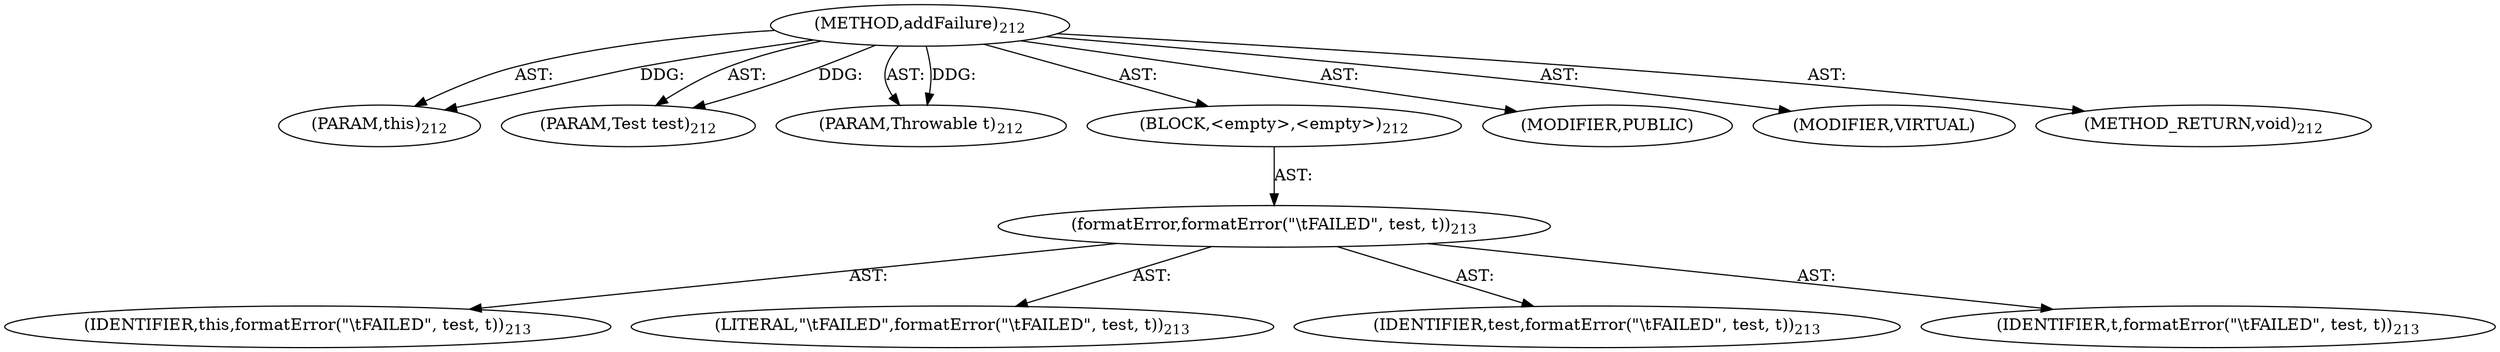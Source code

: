digraph "addFailure" {  
"111669149704" [label = <(METHOD,addFailure)<SUB>212</SUB>> ]
"115964116993" [label = <(PARAM,this)<SUB>212</SUB>> ]
"115964117011" [label = <(PARAM,Test test)<SUB>212</SUB>> ]
"115964117012" [label = <(PARAM,Throwable t)<SUB>212</SUB>> ]
"25769803792" [label = <(BLOCK,&lt;empty&gt;,&lt;empty&gt;)<SUB>212</SUB>> ]
"30064771173" [label = <(formatError,formatError(&quot;\tFAILED&quot;, test, t))<SUB>213</SUB>> ]
"68719476737" [label = <(IDENTIFIER,this,formatError(&quot;\tFAILED&quot;, test, t))<SUB>213</SUB>> ]
"90194313235" [label = <(LITERAL,&quot;\tFAILED&quot;,formatError(&quot;\tFAILED&quot;, test, t))<SUB>213</SUB>> ]
"68719476809" [label = <(IDENTIFIER,test,formatError(&quot;\tFAILED&quot;, test, t))<SUB>213</SUB>> ]
"68719476810" [label = <(IDENTIFIER,t,formatError(&quot;\tFAILED&quot;, test, t))<SUB>213</SUB>> ]
"133143986199" [label = <(MODIFIER,PUBLIC)> ]
"133143986200" [label = <(MODIFIER,VIRTUAL)> ]
"128849018888" [label = <(METHOD_RETURN,void)<SUB>212</SUB>> ]
  "111669149704" -> "115964116993"  [ label = "AST: "] 
  "111669149704" -> "115964117011"  [ label = "AST: "] 
  "111669149704" -> "115964117012"  [ label = "AST: "] 
  "111669149704" -> "25769803792"  [ label = "AST: "] 
  "111669149704" -> "133143986199"  [ label = "AST: "] 
  "111669149704" -> "133143986200"  [ label = "AST: "] 
  "111669149704" -> "128849018888"  [ label = "AST: "] 
  "25769803792" -> "30064771173"  [ label = "AST: "] 
  "30064771173" -> "68719476737"  [ label = "AST: "] 
  "30064771173" -> "90194313235"  [ label = "AST: "] 
  "30064771173" -> "68719476809"  [ label = "AST: "] 
  "30064771173" -> "68719476810"  [ label = "AST: "] 
  "111669149704" -> "115964116993"  [ label = "DDG: "] 
  "111669149704" -> "115964117011"  [ label = "DDG: "] 
  "111669149704" -> "115964117012"  [ label = "DDG: "] 
}
